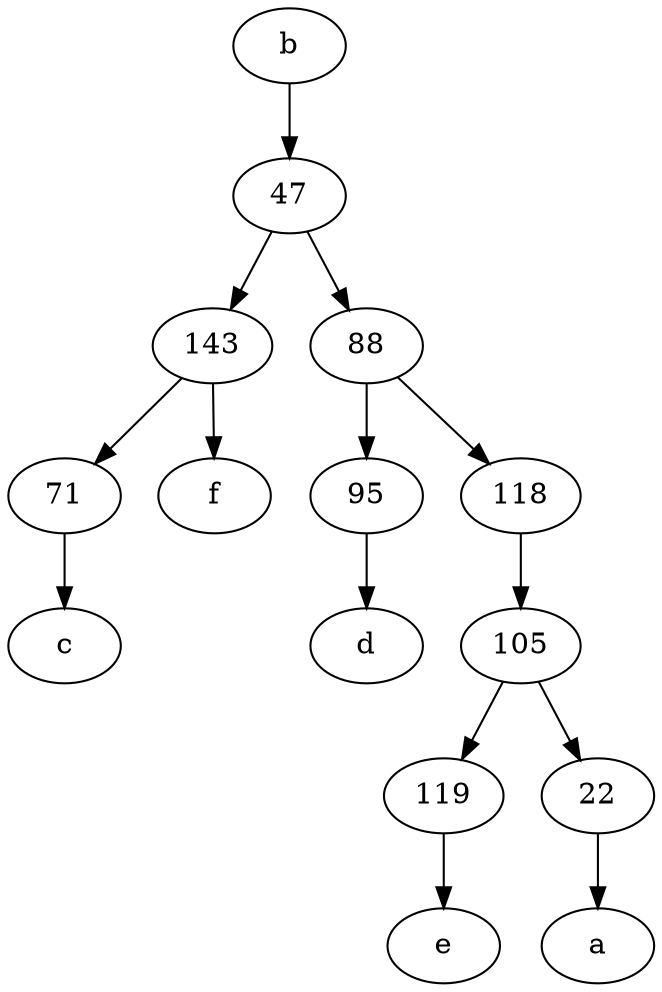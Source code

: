 digraph  {
	95;
	119;
	b [pos="50,20!"];
	105;
	143;
	22;
	88;
	47;
	118;
	71;
	95 -> d;
	118 -> 105;
	143 -> 71;
	b -> 47;
	105 -> 22;
	105 -> 119;
	119 -> e;
	88 -> 118;
	47 -> 143;
	143 -> f;
	88 -> 95;
	22 -> a;
	47 -> 88;
	71 -> c;

	}